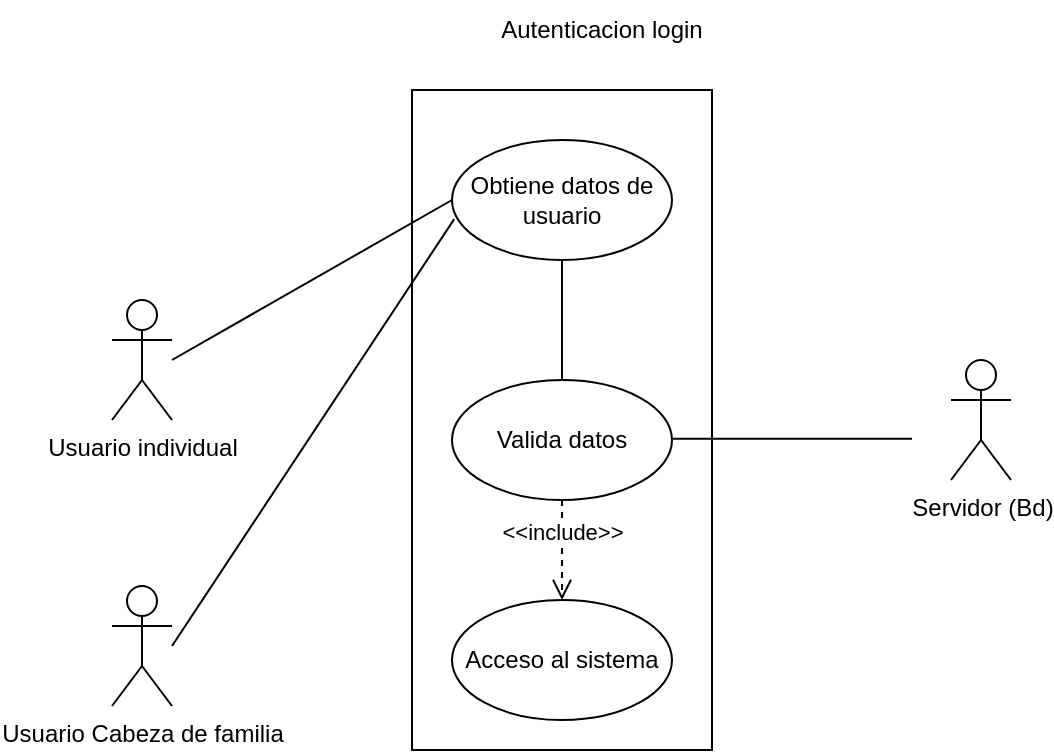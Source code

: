 <mxfile version="16.6.4" type="device"><diagram name="Page-1" id="e7e014a7-5840-1c2e-5031-d8a46d1fe8dd"><mxGraphModel dx="1112" dy="483" grid="1" gridSize="10" guides="1" tooltips="1" connect="1" arrows="1" fold="1" page="1" pageScale="1" pageWidth="1169" pageHeight="826" background="none" math="0" shadow="0"><root><mxCell id="0"/><mxCell id="1" parent="0"/><mxCell id="rHOvC-zCJCF-QO-1w8IA-76" value="" style="rounded=0;whiteSpace=wrap;html=1;" vertex="1" parent="1"><mxGeometry x="300" y="135" width="150" height="330" as="geometry"/></mxCell><object label="Usuario individual" id="rHOvC-zCJCF-QO-1w8IA-41"><mxCell style="shape=umlActor;verticalLabelPosition=bottom;verticalAlign=top;html=1;outlineConnect=0;" vertex="1" parent="1"><mxGeometry x="150" y="240" width="30" height="60" as="geometry"/></mxCell></object><mxCell id="rHOvC-zCJCF-QO-1w8IA-48" value="Usuario Cabeza de familia" style="shape=umlActor;verticalLabelPosition=bottom;verticalAlign=top;html=1;outlineConnect=0;" vertex="1" parent="1"><mxGeometry x="150" y="383" width="30" height="60" as="geometry"/></mxCell><mxCell id="rHOvC-zCJCF-QO-1w8IA-55" value="Obtiene datos de usuario" style="ellipse;whiteSpace=wrap;html=1;" vertex="1" parent="1"><mxGeometry x="320" y="160" width="110" height="60" as="geometry"/></mxCell><mxCell id="rHOvC-zCJCF-QO-1w8IA-56" value="Valida datos" style="ellipse;whiteSpace=wrap;html=1;" vertex="1" parent="1"><mxGeometry x="320" y="280" width="110" height="60" as="geometry"/></mxCell><mxCell id="rHOvC-zCJCF-QO-1w8IA-57" value="Acceso al sistema" style="ellipse;whiteSpace=wrap;html=1;" vertex="1" parent="1"><mxGeometry x="320" y="390" width="110" height="60" as="geometry"/></mxCell><mxCell id="rHOvC-zCJCF-QO-1w8IA-59" value="Servidor (Bd)" style="shape=umlActor;verticalLabelPosition=bottom;verticalAlign=top;html=1;outlineConnect=0;" vertex="1" parent="1"><mxGeometry x="569.5" y="270" width="30" height="60" as="geometry"/></mxCell><mxCell id="rHOvC-zCJCF-QO-1w8IA-63" value="" style="endArrow=none;html=1;rounded=0;exitX=0;exitY=0.5;exitDx=0;exitDy=0;" edge="1" parent="1" source="rHOvC-zCJCF-QO-1w8IA-55"><mxGeometry width="50" height="50" relative="1" as="geometry"><mxPoint x="330" y="250" as="sourcePoint"/><mxPoint x="180" y="270" as="targetPoint"/></mxGeometry></mxCell><mxCell id="rHOvC-zCJCF-QO-1w8IA-67" value="" style="endArrow=none;html=1;rounded=0;entryX=0.01;entryY=0.659;entryDx=0;entryDy=0;entryPerimeter=0;" edge="1" parent="1" target="rHOvC-zCJCF-QO-1w8IA-55"><mxGeometry width="50" height="50" relative="1" as="geometry"><mxPoint x="180" y="413" as="sourcePoint"/><mxPoint x="300" y="240" as="targetPoint"/></mxGeometry></mxCell><mxCell id="rHOvC-zCJCF-QO-1w8IA-71" value="" style="endArrow=none;html=1;rounded=0;" edge="1" parent="1"><mxGeometry width="50" height="50" relative="1" as="geometry"><mxPoint x="430" y="309.41" as="sourcePoint"/><mxPoint x="550" y="309.41" as="targetPoint"/></mxGeometry></mxCell><mxCell id="rHOvC-zCJCF-QO-1w8IA-78" value="" style="endArrow=none;html=1;rounded=0;entryX=0.5;entryY=1;entryDx=0;entryDy=0;" edge="1" parent="1" source="rHOvC-zCJCF-QO-1w8IA-56" target="rHOvC-zCJCF-QO-1w8IA-55"><mxGeometry width="50" height="50" relative="1" as="geometry"><mxPoint x="650" y="290" as="sourcePoint"/><mxPoint x="700" y="240" as="targetPoint"/></mxGeometry></mxCell><mxCell id="rHOvC-zCJCF-QO-1w8IA-84" value="&amp;lt;&amp;lt;include&amp;gt;&amp;gt;" style="html=1;verticalAlign=bottom;endArrow=open;dashed=1;endSize=8;rounded=0;entryX=0.5;entryY=0;entryDx=0;entryDy=0;exitX=0.5;exitY=1;exitDx=0;exitDy=0;" edge="1" parent="1" source="rHOvC-zCJCF-QO-1w8IA-56" target="rHOvC-zCJCF-QO-1w8IA-57"><mxGeometry relative="1" as="geometry"><mxPoint x="380" y="340" as="sourcePoint"/><mxPoint x="750" y="360" as="targetPoint"/><Array as="points"/></mxGeometry></mxCell><mxCell id="rHOvC-zCJCF-QO-1w8IA-86" value="Autenticacion login" style="text;html=1;strokeColor=none;fillColor=none;align=center;verticalAlign=middle;whiteSpace=wrap;rounded=0;" vertex="1" parent="1"><mxGeometry x="330" y="90" width="130" height="30" as="geometry"/></mxCell></root></mxGraphModel></diagram></mxfile>